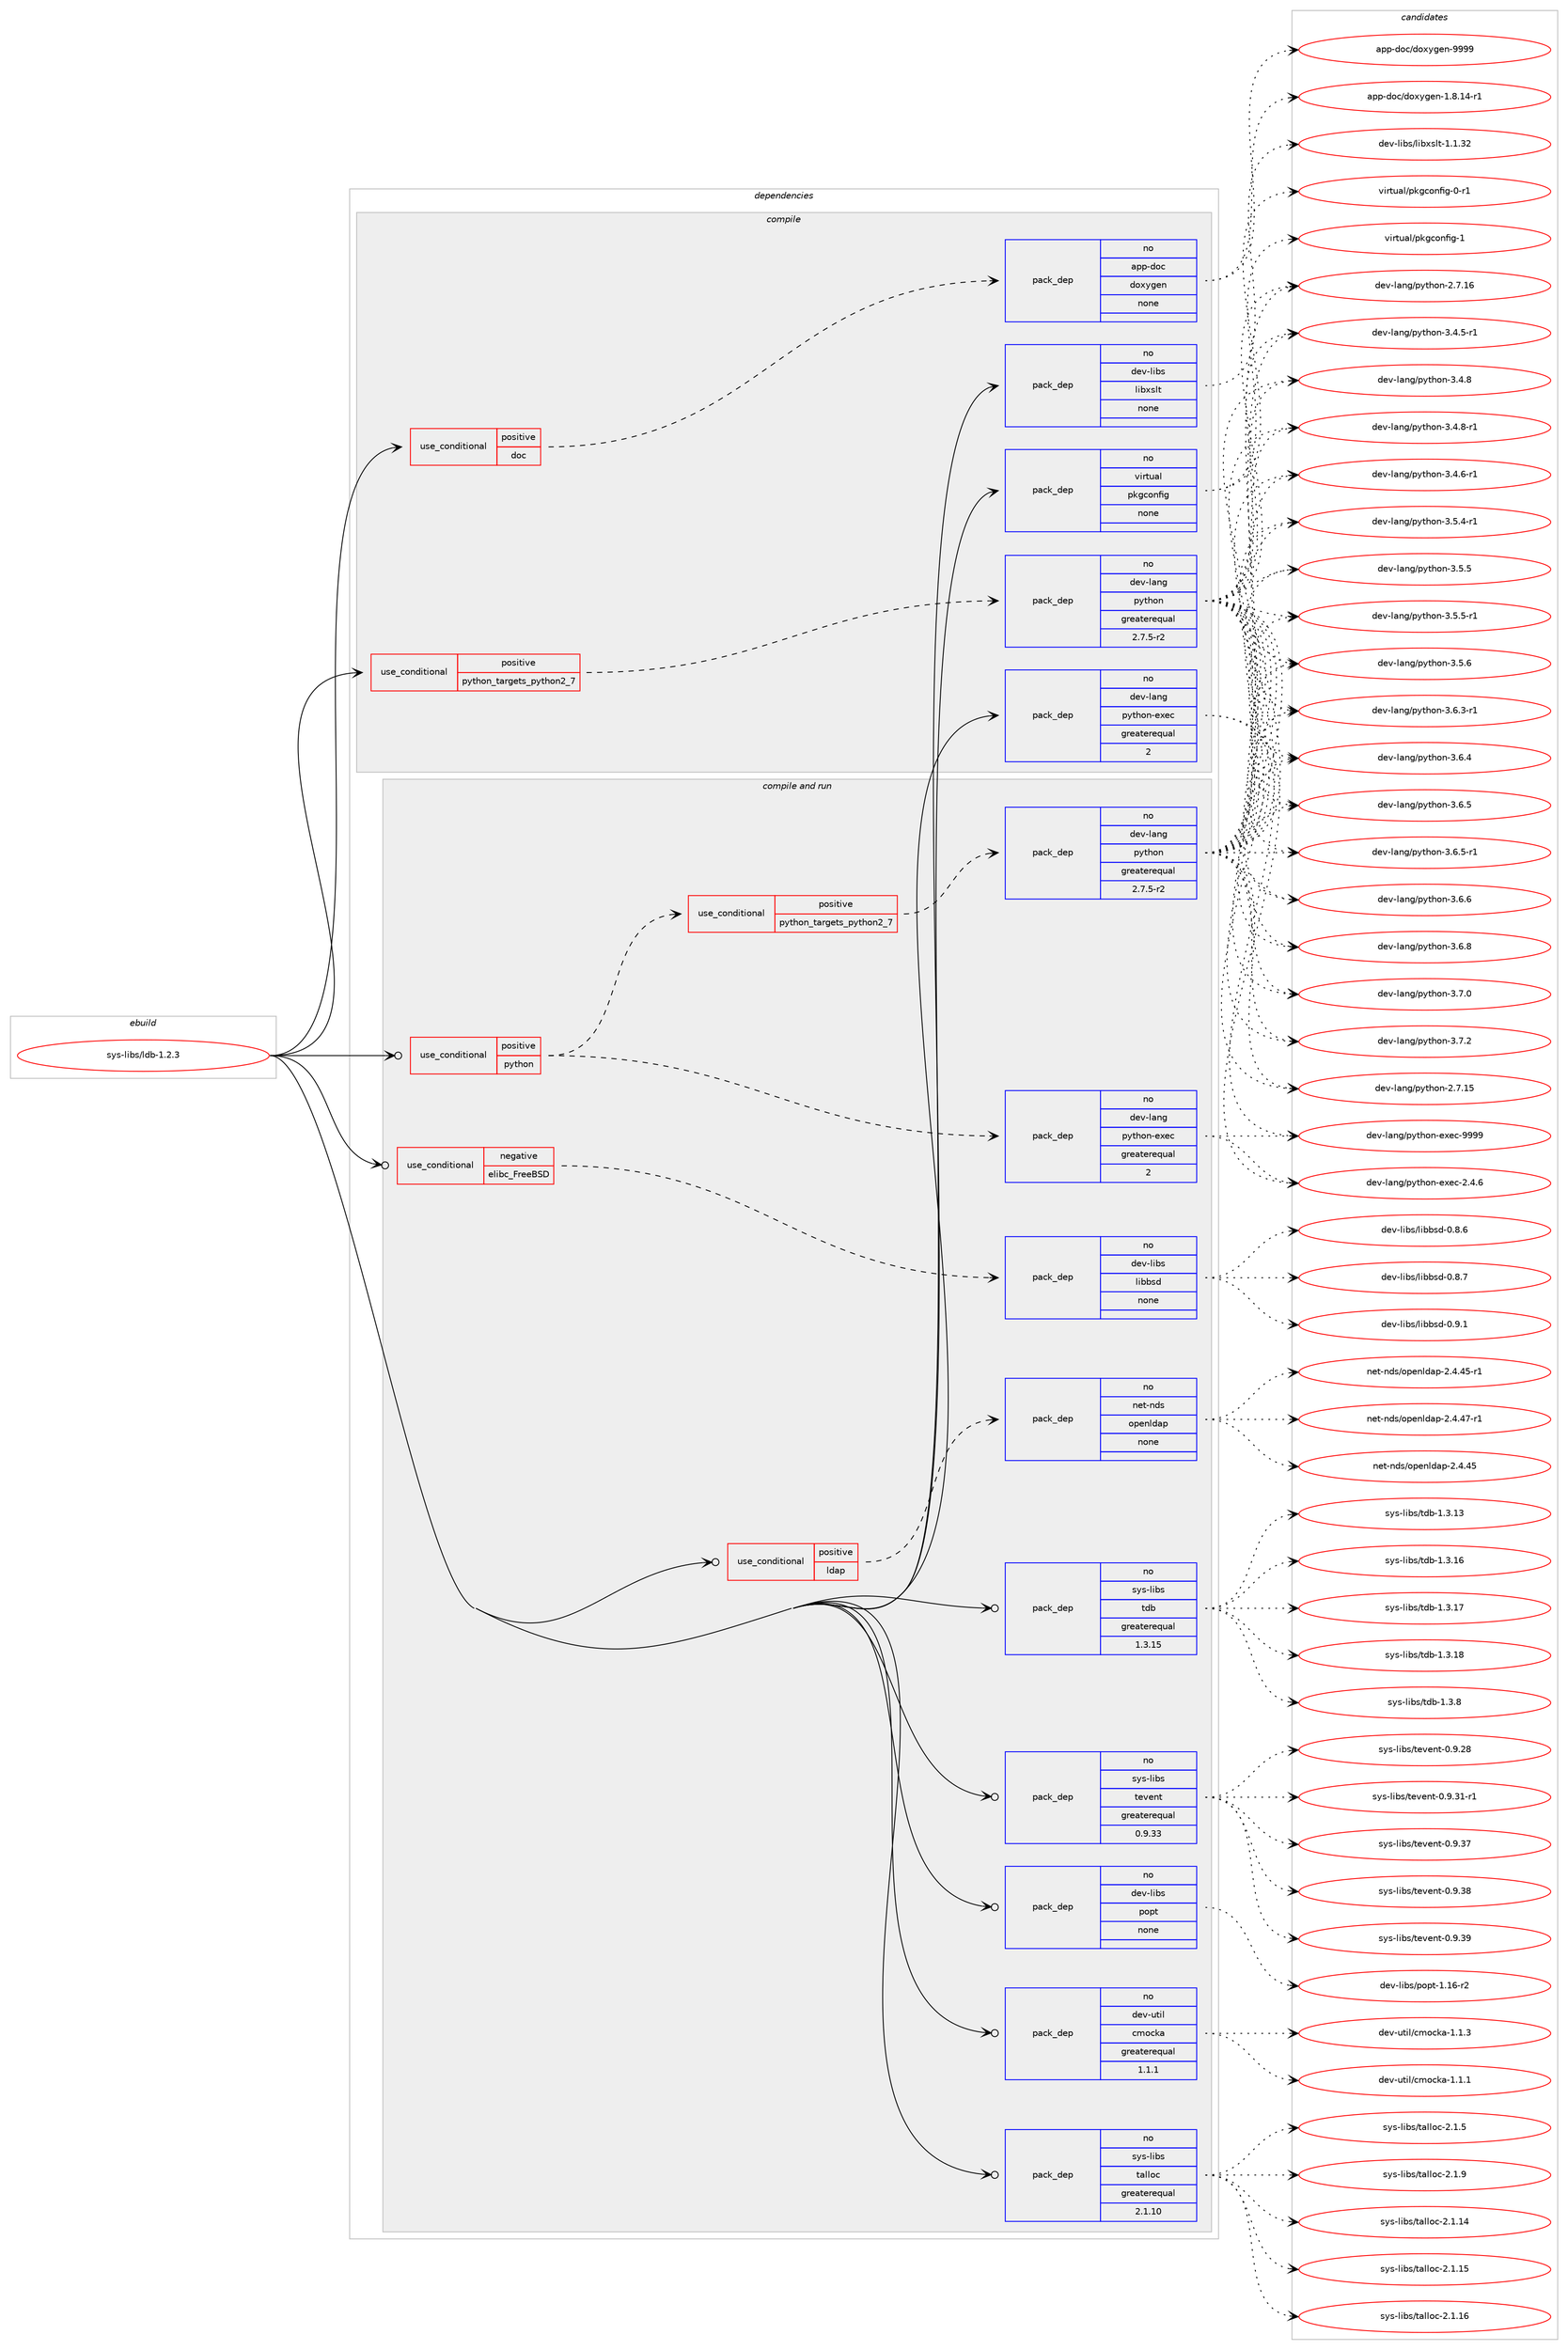 digraph prolog {

# *************
# Graph options
# *************

newrank=true;
concentrate=true;
compound=true;
graph [rankdir=LR,fontname=Helvetica,fontsize=10,ranksep=1.5];#, ranksep=2.5, nodesep=0.2];
edge  [arrowhead=vee];
node  [fontname=Helvetica,fontsize=10];

# **********
# The ebuild
# **********

subgraph cluster_leftcol {
color=gray;
rank=same;
label=<<i>ebuild</i>>;
id [label="sys-libs/ldb-1.2.3", color=red, width=4, href="../sys-libs/ldb-1.2.3.svg"];
}

# ****************
# The dependencies
# ****************

subgraph cluster_midcol {
color=gray;
label=<<i>dependencies</i>>;
subgraph cluster_compile {
fillcolor="#eeeeee";
style=filled;
label=<<i>compile</i>>;
subgraph cond461728 {
dependency1737510 [label=<<TABLE BORDER="0" CELLBORDER="1" CELLSPACING="0" CELLPADDING="4"><TR><TD ROWSPAN="3" CELLPADDING="10">use_conditional</TD></TR><TR><TD>positive</TD></TR><TR><TD>doc</TD></TR></TABLE>>, shape=none, color=red];
subgraph pack1247171 {
dependency1737511 [label=<<TABLE BORDER="0" CELLBORDER="1" CELLSPACING="0" CELLPADDING="4" WIDTH="220"><TR><TD ROWSPAN="6" CELLPADDING="30">pack_dep</TD></TR><TR><TD WIDTH="110">no</TD></TR><TR><TD>app-doc</TD></TR><TR><TD>doxygen</TD></TR><TR><TD>none</TD></TR><TR><TD></TD></TR></TABLE>>, shape=none, color=blue];
}
dependency1737510:e -> dependency1737511:w [weight=20,style="dashed",arrowhead="vee"];
}
id:e -> dependency1737510:w [weight=20,style="solid",arrowhead="vee"];
subgraph cond461729 {
dependency1737512 [label=<<TABLE BORDER="0" CELLBORDER="1" CELLSPACING="0" CELLPADDING="4"><TR><TD ROWSPAN="3" CELLPADDING="10">use_conditional</TD></TR><TR><TD>positive</TD></TR><TR><TD>python_targets_python2_7</TD></TR></TABLE>>, shape=none, color=red];
subgraph pack1247172 {
dependency1737513 [label=<<TABLE BORDER="0" CELLBORDER="1" CELLSPACING="0" CELLPADDING="4" WIDTH="220"><TR><TD ROWSPAN="6" CELLPADDING="30">pack_dep</TD></TR><TR><TD WIDTH="110">no</TD></TR><TR><TD>dev-lang</TD></TR><TR><TD>python</TD></TR><TR><TD>greaterequal</TD></TR><TR><TD>2.7.5-r2</TD></TR></TABLE>>, shape=none, color=blue];
}
dependency1737512:e -> dependency1737513:w [weight=20,style="dashed",arrowhead="vee"];
}
id:e -> dependency1737512:w [weight=20,style="solid",arrowhead="vee"];
subgraph pack1247173 {
dependency1737514 [label=<<TABLE BORDER="0" CELLBORDER="1" CELLSPACING="0" CELLPADDING="4" WIDTH="220"><TR><TD ROWSPAN="6" CELLPADDING="30">pack_dep</TD></TR><TR><TD WIDTH="110">no</TD></TR><TR><TD>dev-lang</TD></TR><TR><TD>python-exec</TD></TR><TR><TD>greaterequal</TD></TR><TR><TD>2</TD></TR></TABLE>>, shape=none, color=blue];
}
id:e -> dependency1737514:w [weight=20,style="solid",arrowhead="vee"];
subgraph pack1247174 {
dependency1737515 [label=<<TABLE BORDER="0" CELLBORDER="1" CELLSPACING="0" CELLPADDING="4" WIDTH="220"><TR><TD ROWSPAN="6" CELLPADDING="30">pack_dep</TD></TR><TR><TD WIDTH="110">no</TD></TR><TR><TD>dev-libs</TD></TR><TR><TD>libxslt</TD></TR><TR><TD>none</TD></TR><TR><TD></TD></TR></TABLE>>, shape=none, color=blue];
}
id:e -> dependency1737515:w [weight=20,style="solid",arrowhead="vee"];
subgraph pack1247175 {
dependency1737516 [label=<<TABLE BORDER="0" CELLBORDER="1" CELLSPACING="0" CELLPADDING="4" WIDTH="220"><TR><TD ROWSPAN="6" CELLPADDING="30">pack_dep</TD></TR><TR><TD WIDTH="110">no</TD></TR><TR><TD>virtual</TD></TR><TR><TD>pkgconfig</TD></TR><TR><TD>none</TD></TR><TR><TD></TD></TR></TABLE>>, shape=none, color=blue];
}
id:e -> dependency1737516:w [weight=20,style="solid",arrowhead="vee"];
}
subgraph cluster_compileandrun {
fillcolor="#eeeeee";
style=filled;
label=<<i>compile and run</i>>;
subgraph cond461730 {
dependency1737517 [label=<<TABLE BORDER="0" CELLBORDER="1" CELLSPACING="0" CELLPADDING="4"><TR><TD ROWSPAN="3" CELLPADDING="10">use_conditional</TD></TR><TR><TD>negative</TD></TR><TR><TD>elibc_FreeBSD</TD></TR></TABLE>>, shape=none, color=red];
subgraph pack1247176 {
dependency1737518 [label=<<TABLE BORDER="0" CELLBORDER="1" CELLSPACING="0" CELLPADDING="4" WIDTH="220"><TR><TD ROWSPAN="6" CELLPADDING="30">pack_dep</TD></TR><TR><TD WIDTH="110">no</TD></TR><TR><TD>dev-libs</TD></TR><TR><TD>libbsd</TD></TR><TR><TD>none</TD></TR><TR><TD></TD></TR></TABLE>>, shape=none, color=blue];
}
dependency1737517:e -> dependency1737518:w [weight=20,style="dashed",arrowhead="vee"];
}
id:e -> dependency1737517:w [weight=20,style="solid",arrowhead="odotvee"];
subgraph cond461731 {
dependency1737519 [label=<<TABLE BORDER="0" CELLBORDER="1" CELLSPACING="0" CELLPADDING="4"><TR><TD ROWSPAN="3" CELLPADDING="10">use_conditional</TD></TR><TR><TD>positive</TD></TR><TR><TD>ldap</TD></TR></TABLE>>, shape=none, color=red];
subgraph pack1247177 {
dependency1737520 [label=<<TABLE BORDER="0" CELLBORDER="1" CELLSPACING="0" CELLPADDING="4" WIDTH="220"><TR><TD ROWSPAN="6" CELLPADDING="30">pack_dep</TD></TR><TR><TD WIDTH="110">no</TD></TR><TR><TD>net-nds</TD></TR><TR><TD>openldap</TD></TR><TR><TD>none</TD></TR><TR><TD></TD></TR></TABLE>>, shape=none, color=blue];
}
dependency1737519:e -> dependency1737520:w [weight=20,style="dashed",arrowhead="vee"];
}
id:e -> dependency1737519:w [weight=20,style="solid",arrowhead="odotvee"];
subgraph cond461732 {
dependency1737521 [label=<<TABLE BORDER="0" CELLBORDER="1" CELLSPACING="0" CELLPADDING="4"><TR><TD ROWSPAN="3" CELLPADDING="10">use_conditional</TD></TR><TR><TD>positive</TD></TR><TR><TD>python</TD></TR></TABLE>>, shape=none, color=red];
subgraph cond461733 {
dependency1737522 [label=<<TABLE BORDER="0" CELLBORDER="1" CELLSPACING="0" CELLPADDING="4"><TR><TD ROWSPAN="3" CELLPADDING="10">use_conditional</TD></TR><TR><TD>positive</TD></TR><TR><TD>python_targets_python2_7</TD></TR></TABLE>>, shape=none, color=red];
subgraph pack1247178 {
dependency1737523 [label=<<TABLE BORDER="0" CELLBORDER="1" CELLSPACING="0" CELLPADDING="4" WIDTH="220"><TR><TD ROWSPAN="6" CELLPADDING="30">pack_dep</TD></TR><TR><TD WIDTH="110">no</TD></TR><TR><TD>dev-lang</TD></TR><TR><TD>python</TD></TR><TR><TD>greaterequal</TD></TR><TR><TD>2.7.5-r2</TD></TR></TABLE>>, shape=none, color=blue];
}
dependency1737522:e -> dependency1737523:w [weight=20,style="dashed",arrowhead="vee"];
}
dependency1737521:e -> dependency1737522:w [weight=20,style="dashed",arrowhead="vee"];
subgraph pack1247179 {
dependency1737524 [label=<<TABLE BORDER="0" CELLBORDER="1" CELLSPACING="0" CELLPADDING="4" WIDTH="220"><TR><TD ROWSPAN="6" CELLPADDING="30">pack_dep</TD></TR><TR><TD WIDTH="110">no</TD></TR><TR><TD>dev-lang</TD></TR><TR><TD>python-exec</TD></TR><TR><TD>greaterequal</TD></TR><TR><TD>2</TD></TR></TABLE>>, shape=none, color=blue];
}
dependency1737521:e -> dependency1737524:w [weight=20,style="dashed",arrowhead="vee"];
}
id:e -> dependency1737521:w [weight=20,style="solid",arrowhead="odotvee"];
subgraph pack1247180 {
dependency1737525 [label=<<TABLE BORDER="0" CELLBORDER="1" CELLSPACING="0" CELLPADDING="4" WIDTH="220"><TR><TD ROWSPAN="6" CELLPADDING="30">pack_dep</TD></TR><TR><TD WIDTH="110">no</TD></TR><TR><TD>dev-libs</TD></TR><TR><TD>popt</TD></TR><TR><TD>none</TD></TR><TR><TD></TD></TR></TABLE>>, shape=none, color=blue];
}
id:e -> dependency1737525:w [weight=20,style="solid",arrowhead="odotvee"];
subgraph pack1247181 {
dependency1737526 [label=<<TABLE BORDER="0" CELLBORDER="1" CELLSPACING="0" CELLPADDING="4" WIDTH="220"><TR><TD ROWSPAN="6" CELLPADDING="30">pack_dep</TD></TR><TR><TD WIDTH="110">no</TD></TR><TR><TD>dev-util</TD></TR><TR><TD>cmocka</TD></TR><TR><TD>greaterequal</TD></TR><TR><TD>1.1.1</TD></TR></TABLE>>, shape=none, color=blue];
}
id:e -> dependency1737526:w [weight=20,style="solid",arrowhead="odotvee"];
subgraph pack1247182 {
dependency1737527 [label=<<TABLE BORDER="0" CELLBORDER="1" CELLSPACING="0" CELLPADDING="4" WIDTH="220"><TR><TD ROWSPAN="6" CELLPADDING="30">pack_dep</TD></TR><TR><TD WIDTH="110">no</TD></TR><TR><TD>sys-libs</TD></TR><TR><TD>talloc</TD></TR><TR><TD>greaterequal</TD></TR><TR><TD>2.1.10</TD></TR></TABLE>>, shape=none, color=blue];
}
id:e -> dependency1737527:w [weight=20,style="solid",arrowhead="odotvee"];
subgraph pack1247183 {
dependency1737528 [label=<<TABLE BORDER="0" CELLBORDER="1" CELLSPACING="0" CELLPADDING="4" WIDTH="220"><TR><TD ROWSPAN="6" CELLPADDING="30">pack_dep</TD></TR><TR><TD WIDTH="110">no</TD></TR><TR><TD>sys-libs</TD></TR><TR><TD>tdb</TD></TR><TR><TD>greaterequal</TD></TR><TR><TD>1.3.15</TD></TR></TABLE>>, shape=none, color=blue];
}
id:e -> dependency1737528:w [weight=20,style="solid",arrowhead="odotvee"];
subgraph pack1247184 {
dependency1737529 [label=<<TABLE BORDER="0" CELLBORDER="1" CELLSPACING="0" CELLPADDING="4" WIDTH="220"><TR><TD ROWSPAN="6" CELLPADDING="30">pack_dep</TD></TR><TR><TD WIDTH="110">no</TD></TR><TR><TD>sys-libs</TD></TR><TR><TD>tevent</TD></TR><TR><TD>greaterequal</TD></TR><TR><TD>0.9.33</TD></TR></TABLE>>, shape=none, color=blue];
}
id:e -> dependency1737529:w [weight=20,style="solid",arrowhead="odotvee"];
}
subgraph cluster_run {
fillcolor="#eeeeee";
style=filled;
label=<<i>run</i>>;
}
}

# **************
# The candidates
# **************

subgraph cluster_choices {
rank=same;
color=gray;
label=<<i>candidates</i>>;

subgraph choice1247171 {
color=black;
nodesep=1;
choice97112112451001119947100111120121103101110454946564649524511449 [label="app-doc/doxygen-1.8.14-r1", color=red, width=4,href="../app-doc/doxygen-1.8.14-r1.svg"];
choice971121124510011199471001111201211031011104557575757 [label="app-doc/doxygen-9999", color=red, width=4,href="../app-doc/doxygen-9999.svg"];
dependency1737511:e -> choice97112112451001119947100111120121103101110454946564649524511449:w [style=dotted,weight="100"];
dependency1737511:e -> choice971121124510011199471001111201211031011104557575757:w [style=dotted,weight="100"];
}
subgraph choice1247172 {
color=black;
nodesep=1;
choice10010111845108971101034711212111610411111045504655464953 [label="dev-lang/python-2.7.15", color=red, width=4,href="../dev-lang/python-2.7.15.svg"];
choice10010111845108971101034711212111610411111045504655464954 [label="dev-lang/python-2.7.16", color=red, width=4,href="../dev-lang/python-2.7.16.svg"];
choice1001011184510897110103471121211161041111104551465246534511449 [label="dev-lang/python-3.4.5-r1", color=red, width=4,href="../dev-lang/python-3.4.5-r1.svg"];
choice1001011184510897110103471121211161041111104551465246544511449 [label="dev-lang/python-3.4.6-r1", color=red, width=4,href="../dev-lang/python-3.4.6-r1.svg"];
choice100101118451089711010347112121116104111110455146524656 [label="dev-lang/python-3.4.8", color=red, width=4,href="../dev-lang/python-3.4.8.svg"];
choice1001011184510897110103471121211161041111104551465246564511449 [label="dev-lang/python-3.4.8-r1", color=red, width=4,href="../dev-lang/python-3.4.8-r1.svg"];
choice1001011184510897110103471121211161041111104551465346524511449 [label="dev-lang/python-3.5.4-r1", color=red, width=4,href="../dev-lang/python-3.5.4-r1.svg"];
choice100101118451089711010347112121116104111110455146534653 [label="dev-lang/python-3.5.5", color=red, width=4,href="../dev-lang/python-3.5.5.svg"];
choice1001011184510897110103471121211161041111104551465346534511449 [label="dev-lang/python-3.5.5-r1", color=red, width=4,href="../dev-lang/python-3.5.5-r1.svg"];
choice100101118451089711010347112121116104111110455146534654 [label="dev-lang/python-3.5.6", color=red, width=4,href="../dev-lang/python-3.5.6.svg"];
choice1001011184510897110103471121211161041111104551465446514511449 [label="dev-lang/python-3.6.3-r1", color=red, width=4,href="../dev-lang/python-3.6.3-r1.svg"];
choice100101118451089711010347112121116104111110455146544652 [label="dev-lang/python-3.6.4", color=red, width=4,href="../dev-lang/python-3.6.4.svg"];
choice100101118451089711010347112121116104111110455146544653 [label="dev-lang/python-3.6.5", color=red, width=4,href="../dev-lang/python-3.6.5.svg"];
choice1001011184510897110103471121211161041111104551465446534511449 [label="dev-lang/python-3.6.5-r1", color=red, width=4,href="../dev-lang/python-3.6.5-r1.svg"];
choice100101118451089711010347112121116104111110455146544654 [label="dev-lang/python-3.6.6", color=red, width=4,href="../dev-lang/python-3.6.6.svg"];
choice100101118451089711010347112121116104111110455146544656 [label="dev-lang/python-3.6.8", color=red, width=4,href="../dev-lang/python-3.6.8.svg"];
choice100101118451089711010347112121116104111110455146554648 [label="dev-lang/python-3.7.0", color=red, width=4,href="../dev-lang/python-3.7.0.svg"];
choice100101118451089711010347112121116104111110455146554650 [label="dev-lang/python-3.7.2", color=red, width=4,href="../dev-lang/python-3.7.2.svg"];
dependency1737513:e -> choice10010111845108971101034711212111610411111045504655464953:w [style=dotted,weight="100"];
dependency1737513:e -> choice10010111845108971101034711212111610411111045504655464954:w [style=dotted,weight="100"];
dependency1737513:e -> choice1001011184510897110103471121211161041111104551465246534511449:w [style=dotted,weight="100"];
dependency1737513:e -> choice1001011184510897110103471121211161041111104551465246544511449:w [style=dotted,weight="100"];
dependency1737513:e -> choice100101118451089711010347112121116104111110455146524656:w [style=dotted,weight="100"];
dependency1737513:e -> choice1001011184510897110103471121211161041111104551465246564511449:w [style=dotted,weight="100"];
dependency1737513:e -> choice1001011184510897110103471121211161041111104551465346524511449:w [style=dotted,weight="100"];
dependency1737513:e -> choice100101118451089711010347112121116104111110455146534653:w [style=dotted,weight="100"];
dependency1737513:e -> choice1001011184510897110103471121211161041111104551465346534511449:w [style=dotted,weight="100"];
dependency1737513:e -> choice100101118451089711010347112121116104111110455146534654:w [style=dotted,weight="100"];
dependency1737513:e -> choice1001011184510897110103471121211161041111104551465446514511449:w [style=dotted,weight="100"];
dependency1737513:e -> choice100101118451089711010347112121116104111110455146544652:w [style=dotted,weight="100"];
dependency1737513:e -> choice100101118451089711010347112121116104111110455146544653:w [style=dotted,weight="100"];
dependency1737513:e -> choice1001011184510897110103471121211161041111104551465446534511449:w [style=dotted,weight="100"];
dependency1737513:e -> choice100101118451089711010347112121116104111110455146544654:w [style=dotted,weight="100"];
dependency1737513:e -> choice100101118451089711010347112121116104111110455146544656:w [style=dotted,weight="100"];
dependency1737513:e -> choice100101118451089711010347112121116104111110455146554648:w [style=dotted,weight="100"];
dependency1737513:e -> choice100101118451089711010347112121116104111110455146554650:w [style=dotted,weight="100"];
}
subgraph choice1247173 {
color=black;
nodesep=1;
choice1001011184510897110103471121211161041111104510112010199455046524654 [label="dev-lang/python-exec-2.4.6", color=red, width=4,href="../dev-lang/python-exec-2.4.6.svg"];
choice10010111845108971101034711212111610411111045101120101994557575757 [label="dev-lang/python-exec-9999", color=red, width=4,href="../dev-lang/python-exec-9999.svg"];
dependency1737514:e -> choice1001011184510897110103471121211161041111104510112010199455046524654:w [style=dotted,weight="100"];
dependency1737514:e -> choice10010111845108971101034711212111610411111045101120101994557575757:w [style=dotted,weight="100"];
}
subgraph choice1247174 {
color=black;
nodesep=1;
choice1001011184510810598115471081059812011510811645494649465150 [label="dev-libs/libxslt-1.1.32", color=red, width=4,href="../dev-libs/libxslt-1.1.32.svg"];
dependency1737515:e -> choice1001011184510810598115471081059812011510811645494649465150:w [style=dotted,weight="100"];
}
subgraph choice1247175 {
color=black;
nodesep=1;
choice11810511411611797108471121071039911111010210510345484511449 [label="virtual/pkgconfig-0-r1", color=red, width=4,href="../virtual/pkgconfig-0-r1.svg"];
choice1181051141161179710847112107103991111101021051034549 [label="virtual/pkgconfig-1", color=red, width=4,href="../virtual/pkgconfig-1.svg"];
dependency1737516:e -> choice11810511411611797108471121071039911111010210510345484511449:w [style=dotted,weight="100"];
dependency1737516:e -> choice1181051141161179710847112107103991111101021051034549:w [style=dotted,weight="100"];
}
subgraph choice1247176 {
color=black;
nodesep=1;
choice1001011184510810598115471081059898115100454846564654 [label="dev-libs/libbsd-0.8.6", color=red, width=4,href="../dev-libs/libbsd-0.8.6.svg"];
choice1001011184510810598115471081059898115100454846564655 [label="dev-libs/libbsd-0.8.7", color=red, width=4,href="../dev-libs/libbsd-0.8.7.svg"];
choice1001011184510810598115471081059898115100454846574649 [label="dev-libs/libbsd-0.9.1", color=red, width=4,href="../dev-libs/libbsd-0.9.1.svg"];
dependency1737518:e -> choice1001011184510810598115471081059898115100454846564654:w [style=dotted,weight="100"];
dependency1737518:e -> choice1001011184510810598115471081059898115100454846564655:w [style=dotted,weight="100"];
dependency1737518:e -> choice1001011184510810598115471081059898115100454846574649:w [style=dotted,weight="100"];
}
subgraph choice1247177 {
color=black;
nodesep=1;
choice11010111645110100115471111121011101081009711245504652465253 [label="net-nds/openldap-2.4.45", color=red, width=4,href="../net-nds/openldap-2.4.45.svg"];
choice110101116451101001154711111210111010810097112455046524652534511449 [label="net-nds/openldap-2.4.45-r1", color=red, width=4,href="../net-nds/openldap-2.4.45-r1.svg"];
choice110101116451101001154711111210111010810097112455046524652554511449 [label="net-nds/openldap-2.4.47-r1", color=red, width=4,href="../net-nds/openldap-2.4.47-r1.svg"];
dependency1737520:e -> choice11010111645110100115471111121011101081009711245504652465253:w [style=dotted,weight="100"];
dependency1737520:e -> choice110101116451101001154711111210111010810097112455046524652534511449:w [style=dotted,weight="100"];
dependency1737520:e -> choice110101116451101001154711111210111010810097112455046524652554511449:w [style=dotted,weight="100"];
}
subgraph choice1247178 {
color=black;
nodesep=1;
choice10010111845108971101034711212111610411111045504655464953 [label="dev-lang/python-2.7.15", color=red, width=4,href="../dev-lang/python-2.7.15.svg"];
choice10010111845108971101034711212111610411111045504655464954 [label="dev-lang/python-2.7.16", color=red, width=4,href="../dev-lang/python-2.7.16.svg"];
choice1001011184510897110103471121211161041111104551465246534511449 [label="dev-lang/python-3.4.5-r1", color=red, width=4,href="../dev-lang/python-3.4.5-r1.svg"];
choice1001011184510897110103471121211161041111104551465246544511449 [label="dev-lang/python-3.4.6-r1", color=red, width=4,href="../dev-lang/python-3.4.6-r1.svg"];
choice100101118451089711010347112121116104111110455146524656 [label="dev-lang/python-3.4.8", color=red, width=4,href="../dev-lang/python-3.4.8.svg"];
choice1001011184510897110103471121211161041111104551465246564511449 [label="dev-lang/python-3.4.8-r1", color=red, width=4,href="../dev-lang/python-3.4.8-r1.svg"];
choice1001011184510897110103471121211161041111104551465346524511449 [label="dev-lang/python-3.5.4-r1", color=red, width=4,href="../dev-lang/python-3.5.4-r1.svg"];
choice100101118451089711010347112121116104111110455146534653 [label="dev-lang/python-3.5.5", color=red, width=4,href="../dev-lang/python-3.5.5.svg"];
choice1001011184510897110103471121211161041111104551465346534511449 [label="dev-lang/python-3.5.5-r1", color=red, width=4,href="../dev-lang/python-3.5.5-r1.svg"];
choice100101118451089711010347112121116104111110455146534654 [label="dev-lang/python-3.5.6", color=red, width=4,href="../dev-lang/python-3.5.6.svg"];
choice1001011184510897110103471121211161041111104551465446514511449 [label="dev-lang/python-3.6.3-r1", color=red, width=4,href="../dev-lang/python-3.6.3-r1.svg"];
choice100101118451089711010347112121116104111110455146544652 [label="dev-lang/python-3.6.4", color=red, width=4,href="../dev-lang/python-3.6.4.svg"];
choice100101118451089711010347112121116104111110455146544653 [label="dev-lang/python-3.6.5", color=red, width=4,href="../dev-lang/python-3.6.5.svg"];
choice1001011184510897110103471121211161041111104551465446534511449 [label="dev-lang/python-3.6.5-r1", color=red, width=4,href="../dev-lang/python-3.6.5-r1.svg"];
choice100101118451089711010347112121116104111110455146544654 [label="dev-lang/python-3.6.6", color=red, width=4,href="../dev-lang/python-3.6.6.svg"];
choice100101118451089711010347112121116104111110455146544656 [label="dev-lang/python-3.6.8", color=red, width=4,href="../dev-lang/python-3.6.8.svg"];
choice100101118451089711010347112121116104111110455146554648 [label="dev-lang/python-3.7.0", color=red, width=4,href="../dev-lang/python-3.7.0.svg"];
choice100101118451089711010347112121116104111110455146554650 [label="dev-lang/python-3.7.2", color=red, width=4,href="../dev-lang/python-3.7.2.svg"];
dependency1737523:e -> choice10010111845108971101034711212111610411111045504655464953:w [style=dotted,weight="100"];
dependency1737523:e -> choice10010111845108971101034711212111610411111045504655464954:w [style=dotted,weight="100"];
dependency1737523:e -> choice1001011184510897110103471121211161041111104551465246534511449:w [style=dotted,weight="100"];
dependency1737523:e -> choice1001011184510897110103471121211161041111104551465246544511449:w [style=dotted,weight="100"];
dependency1737523:e -> choice100101118451089711010347112121116104111110455146524656:w [style=dotted,weight="100"];
dependency1737523:e -> choice1001011184510897110103471121211161041111104551465246564511449:w [style=dotted,weight="100"];
dependency1737523:e -> choice1001011184510897110103471121211161041111104551465346524511449:w [style=dotted,weight="100"];
dependency1737523:e -> choice100101118451089711010347112121116104111110455146534653:w [style=dotted,weight="100"];
dependency1737523:e -> choice1001011184510897110103471121211161041111104551465346534511449:w [style=dotted,weight="100"];
dependency1737523:e -> choice100101118451089711010347112121116104111110455146534654:w [style=dotted,weight="100"];
dependency1737523:e -> choice1001011184510897110103471121211161041111104551465446514511449:w [style=dotted,weight="100"];
dependency1737523:e -> choice100101118451089711010347112121116104111110455146544652:w [style=dotted,weight="100"];
dependency1737523:e -> choice100101118451089711010347112121116104111110455146544653:w [style=dotted,weight="100"];
dependency1737523:e -> choice1001011184510897110103471121211161041111104551465446534511449:w [style=dotted,weight="100"];
dependency1737523:e -> choice100101118451089711010347112121116104111110455146544654:w [style=dotted,weight="100"];
dependency1737523:e -> choice100101118451089711010347112121116104111110455146544656:w [style=dotted,weight="100"];
dependency1737523:e -> choice100101118451089711010347112121116104111110455146554648:w [style=dotted,weight="100"];
dependency1737523:e -> choice100101118451089711010347112121116104111110455146554650:w [style=dotted,weight="100"];
}
subgraph choice1247179 {
color=black;
nodesep=1;
choice1001011184510897110103471121211161041111104510112010199455046524654 [label="dev-lang/python-exec-2.4.6", color=red, width=4,href="../dev-lang/python-exec-2.4.6.svg"];
choice10010111845108971101034711212111610411111045101120101994557575757 [label="dev-lang/python-exec-9999", color=red, width=4,href="../dev-lang/python-exec-9999.svg"];
dependency1737524:e -> choice1001011184510897110103471121211161041111104510112010199455046524654:w [style=dotted,weight="100"];
dependency1737524:e -> choice10010111845108971101034711212111610411111045101120101994557575757:w [style=dotted,weight="100"];
}
subgraph choice1247180 {
color=black;
nodesep=1;
choice10010111845108105981154711211111211645494649544511450 [label="dev-libs/popt-1.16-r2", color=red, width=4,href="../dev-libs/popt-1.16-r2.svg"];
dependency1737525:e -> choice10010111845108105981154711211111211645494649544511450:w [style=dotted,weight="100"];
}
subgraph choice1247181 {
color=black;
nodesep=1;
choice1001011184511711610510847991091119910797454946494649 [label="dev-util/cmocka-1.1.1", color=red, width=4,href="../dev-util/cmocka-1.1.1.svg"];
choice1001011184511711610510847991091119910797454946494651 [label="dev-util/cmocka-1.1.3", color=red, width=4,href="../dev-util/cmocka-1.1.3.svg"];
dependency1737526:e -> choice1001011184511711610510847991091119910797454946494649:w [style=dotted,weight="100"];
dependency1737526:e -> choice1001011184511711610510847991091119910797454946494651:w [style=dotted,weight="100"];
}
subgraph choice1247182 {
color=black;
nodesep=1;
choice115121115451081059811547116971081081119945504649464952 [label="sys-libs/talloc-2.1.14", color=red, width=4,href="../sys-libs/talloc-2.1.14.svg"];
choice115121115451081059811547116971081081119945504649464953 [label="sys-libs/talloc-2.1.15", color=red, width=4,href="../sys-libs/talloc-2.1.15.svg"];
choice115121115451081059811547116971081081119945504649464954 [label="sys-libs/talloc-2.1.16", color=red, width=4,href="../sys-libs/talloc-2.1.16.svg"];
choice1151211154510810598115471169710810811199455046494653 [label="sys-libs/talloc-2.1.5", color=red, width=4,href="../sys-libs/talloc-2.1.5.svg"];
choice1151211154510810598115471169710810811199455046494657 [label="sys-libs/talloc-2.1.9", color=red, width=4,href="../sys-libs/talloc-2.1.9.svg"];
dependency1737527:e -> choice115121115451081059811547116971081081119945504649464952:w [style=dotted,weight="100"];
dependency1737527:e -> choice115121115451081059811547116971081081119945504649464953:w [style=dotted,weight="100"];
dependency1737527:e -> choice115121115451081059811547116971081081119945504649464954:w [style=dotted,weight="100"];
dependency1737527:e -> choice1151211154510810598115471169710810811199455046494653:w [style=dotted,weight="100"];
dependency1737527:e -> choice1151211154510810598115471169710810811199455046494657:w [style=dotted,weight="100"];
}
subgraph choice1247183 {
color=black;
nodesep=1;
choice1151211154510810598115471161009845494651464951 [label="sys-libs/tdb-1.3.13", color=red, width=4,href="../sys-libs/tdb-1.3.13.svg"];
choice1151211154510810598115471161009845494651464954 [label="sys-libs/tdb-1.3.16", color=red, width=4,href="../sys-libs/tdb-1.3.16.svg"];
choice1151211154510810598115471161009845494651464955 [label="sys-libs/tdb-1.3.17", color=red, width=4,href="../sys-libs/tdb-1.3.17.svg"];
choice1151211154510810598115471161009845494651464956 [label="sys-libs/tdb-1.3.18", color=red, width=4,href="../sys-libs/tdb-1.3.18.svg"];
choice11512111545108105981154711610098454946514656 [label="sys-libs/tdb-1.3.8", color=red, width=4,href="../sys-libs/tdb-1.3.8.svg"];
dependency1737528:e -> choice1151211154510810598115471161009845494651464951:w [style=dotted,weight="100"];
dependency1737528:e -> choice1151211154510810598115471161009845494651464954:w [style=dotted,weight="100"];
dependency1737528:e -> choice1151211154510810598115471161009845494651464955:w [style=dotted,weight="100"];
dependency1737528:e -> choice1151211154510810598115471161009845494651464956:w [style=dotted,weight="100"];
dependency1737528:e -> choice11512111545108105981154711610098454946514656:w [style=dotted,weight="100"];
}
subgraph choice1247184 {
color=black;
nodesep=1;
choice11512111545108105981154711610111810111011645484657465056 [label="sys-libs/tevent-0.9.28", color=red, width=4,href="../sys-libs/tevent-0.9.28.svg"];
choice115121115451081059811547116101118101110116454846574651494511449 [label="sys-libs/tevent-0.9.31-r1", color=red, width=4,href="../sys-libs/tevent-0.9.31-r1.svg"];
choice11512111545108105981154711610111810111011645484657465155 [label="sys-libs/tevent-0.9.37", color=red, width=4,href="../sys-libs/tevent-0.9.37.svg"];
choice11512111545108105981154711610111810111011645484657465156 [label="sys-libs/tevent-0.9.38", color=red, width=4,href="../sys-libs/tevent-0.9.38.svg"];
choice11512111545108105981154711610111810111011645484657465157 [label="sys-libs/tevent-0.9.39", color=red, width=4,href="../sys-libs/tevent-0.9.39.svg"];
dependency1737529:e -> choice11512111545108105981154711610111810111011645484657465056:w [style=dotted,weight="100"];
dependency1737529:e -> choice115121115451081059811547116101118101110116454846574651494511449:w [style=dotted,weight="100"];
dependency1737529:e -> choice11512111545108105981154711610111810111011645484657465155:w [style=dotted,weight="100"];
dependency1737529:e -> choice11512111545108105981154711610111810111011645484657465156:w [style=dotted,weight="100"];
dependency1737529:e -> choice11512111545108105981154711610111810111011645484657465157:w [style=dotted,weight="100"];
}
}

}
